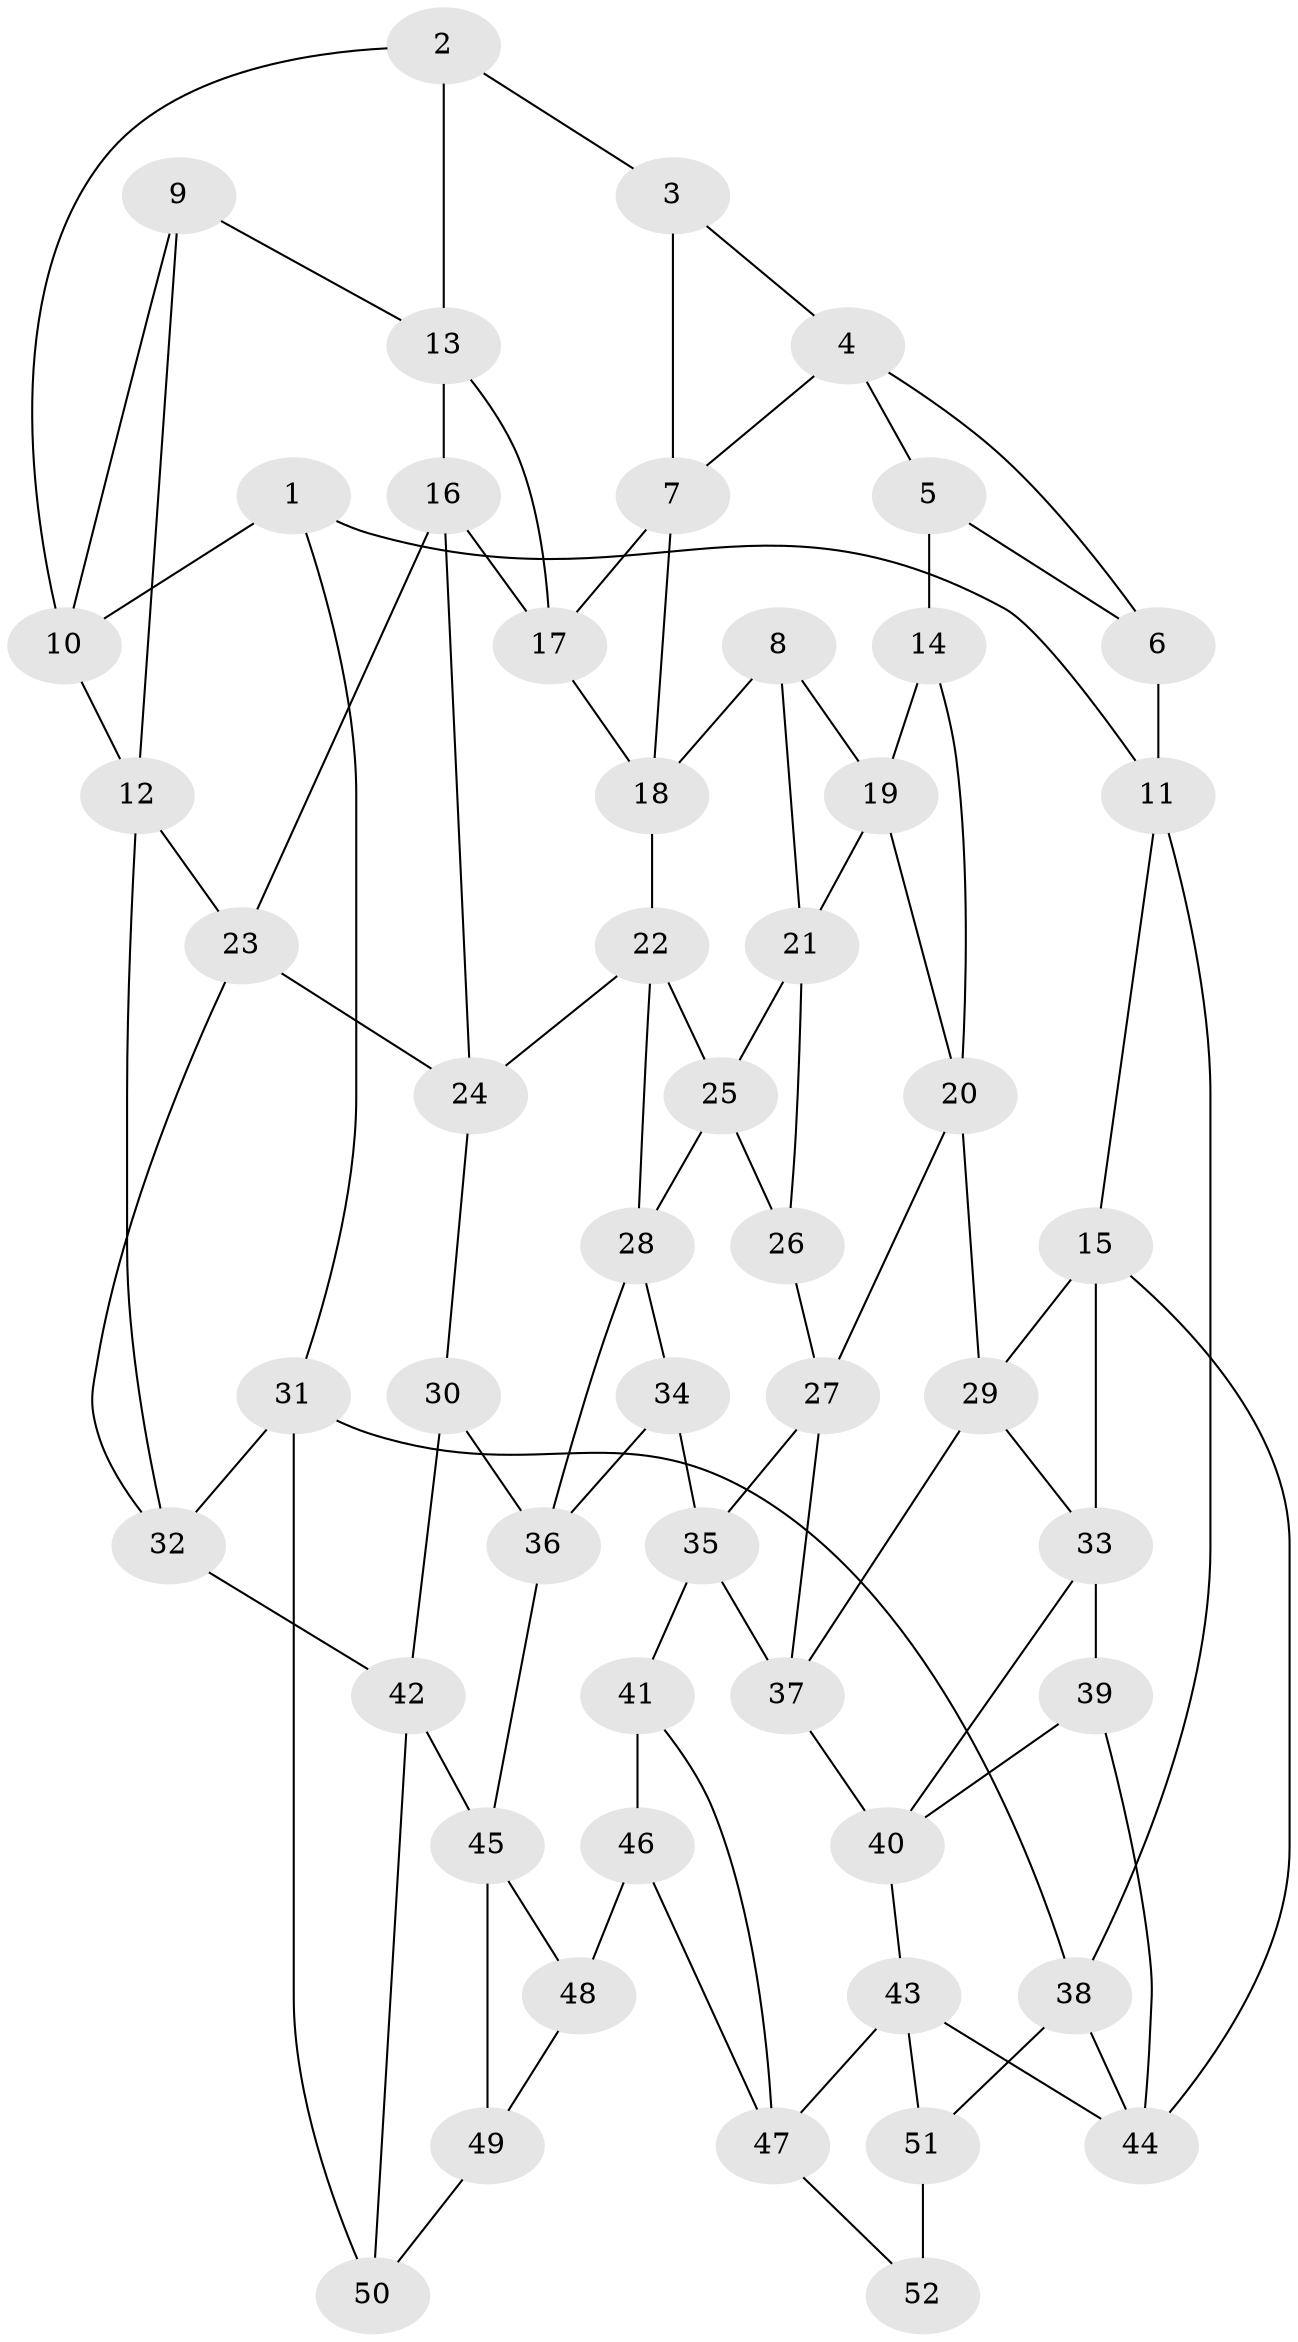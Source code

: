 // original degree distribution, {3: 0.019230769230769232, 6: 0.22115384615384615, 4: 0.2403846153846154, 5: 0.5192307692307693}
// Generated by graph-tools (version 1.1) at 2025/38/03/04/25 23:38:33]
// undirected, 52 vertices, 94 edges
graph export_dot {
  node [color=gray90,style=filled];
  1;
  2;
  3;
  4;
  5;
  6;
  7;
  8;
  9;
  10;
  11;
  12;
  13;
  14;
  15;
  16;
  17;
  18;
  19;
  20;
  21;
  22;
  23;
  24;
  25;
  26;
  27;
  28;
  29;
  30;
  31;
  32;
  33;
  34;
  35;
  36;
  37;
  38;
  39;
  40;
  41;
  42;
  43;
  44;
  45;
  46;
  47;
  48;
  49;
  50;
  51;
  52;
  1 -- 10 [weight=2.0];
  1 -- 11 [weight=1.0];
  1 -- 31 [weight=1.0];
  2 -- 3 [weight=1.0];
  2 -- 10 [weight=1.0];
  2 -- 13 [weight=1.0];
  3 -- 4 [weight=1.0];
  3 -- 7 [weight=1.0];
  4 -- 5 [weight=1.0];
  4 -- 6 [weight=1.0];
  4 -- 7 [weight=1.0];
  5 -- 6 [weight=1.0];
  5 -- 14 [weight=2.0];
  6 -- 11 [weight=2.0];
  7 -- 17 [weight=1.0];
  7 -- 18 [weight=1.0];
  8 -- 18 [weight=1.0];
  8 -- 19 [weight=1.0];
  8 -- 21 [weight=1.0];
  9 -- 10 [weight=1.0];
  9 -- 12 [weight=1.0];
  9 -- 13 [weight=1.0];
  10 -- 12 [weight=1.0];
  11 -- 15 [weight=1.0];
  11 -- 38 [weight=1.0];
  12 -- 23 [weight=1.0];
  12 -- 32 [weight=1.0];
  13 -- 16 [weight=1.0];
  13 -- 17 [weight=1.0];
  14 -- 19 [weight=1.0];
  14 -- 20 [weight=1.0];
  15 -- 29 [weight=1.0];
  15 -- 33 [weight=1.0];
  15 -- 44 [weight=1.0];
  16 -- 17 [weight=1.0];
  16 -- 23 [weight=1.0];
  16 -- 24 [weight=1.0];
  17 -- 18 [weight=1.0];
  18 -- 22 [weight=1.0];
  19 -- 20 [weight=1.0];
  19 -- 21 [weight=1.0];
  20 -- 27 [weight=1.0];
  20 -- 29 [weight=1.0];
  21 -- 25 [weight=1.0];
  21 -- 26 [weight=1.0];
  22 -- 24 [weight=1.0];
  22 -- 25 [weight=1.0];
  22 -- 28 [weight=1.0];
  23 -- 24 [weight=1.0];
  23 -- 32 [weight=1.0];
  24 -- 30 [weight=1.0];
  25 -- 26 [weight=1.0];
  25 -- 28 [weight=1.0];
  26 -- 27 [weight=1.0];
  27 -- 35 [weight=1.0];
  27 -- 37 [weight=1.0];
  28 -- 34 [weight=1.0];
  28 -- 36 [weight=1.0];
  29 -- 33 [weight=1.0];
  29 -- 37 [weight=1.0];
  30 -- 36 [weight=1.0];
  30 -- 42 [weight=1.0];
  31 -- 32 [weight=1.0];
  31 -- 38 [weight=1.0];
  31 -- 50 [weight=2.0];
  32 -- 42 [weight=1.0];
  33 -- 39 [weight=1.0];
  33 -- 40 [weight=1.0];
  34 -- 35 [weight=1.0];
  34 -- 36 [weight=1.0];
  35 -- 37 [weight=1.0];
  35 -- 41 [weight=1.0];
  36 -- 45 [weight=1.0];
  37 -- 40 [weight=1.0];
  38 -- 44 [weight=1.0];
  38 -- 51 [weight=1.0];
  39 -- 40 [weight=1.0];
  39 -- 44 [weight=1.0];
  40 -- 43 [weight=1.0];
  41 -- 46 [weight=1.0];
  41 -- 47 [weight=1.0];
  42 -- 45 [weight=1.0];
  42 -- 50 [weight=1.0];
  43 -- 44 [weight=1.0];
  43 -- 47 [weight=1.0];
  43 -- 51 [weight=1.0];
  45 -- 48 [weight=1.0];
  45 -- 49 [weight=1.0];
  46 -- 47 [weight=1.0];
  46 -- 48 [weight=2.0];
  47 -- 52 [weight=1.0];
  48 -- 49 [weight=1.0];
  49 -- 50 [weight=2.0];
  51 -- 52 [weight=2.0];
}
